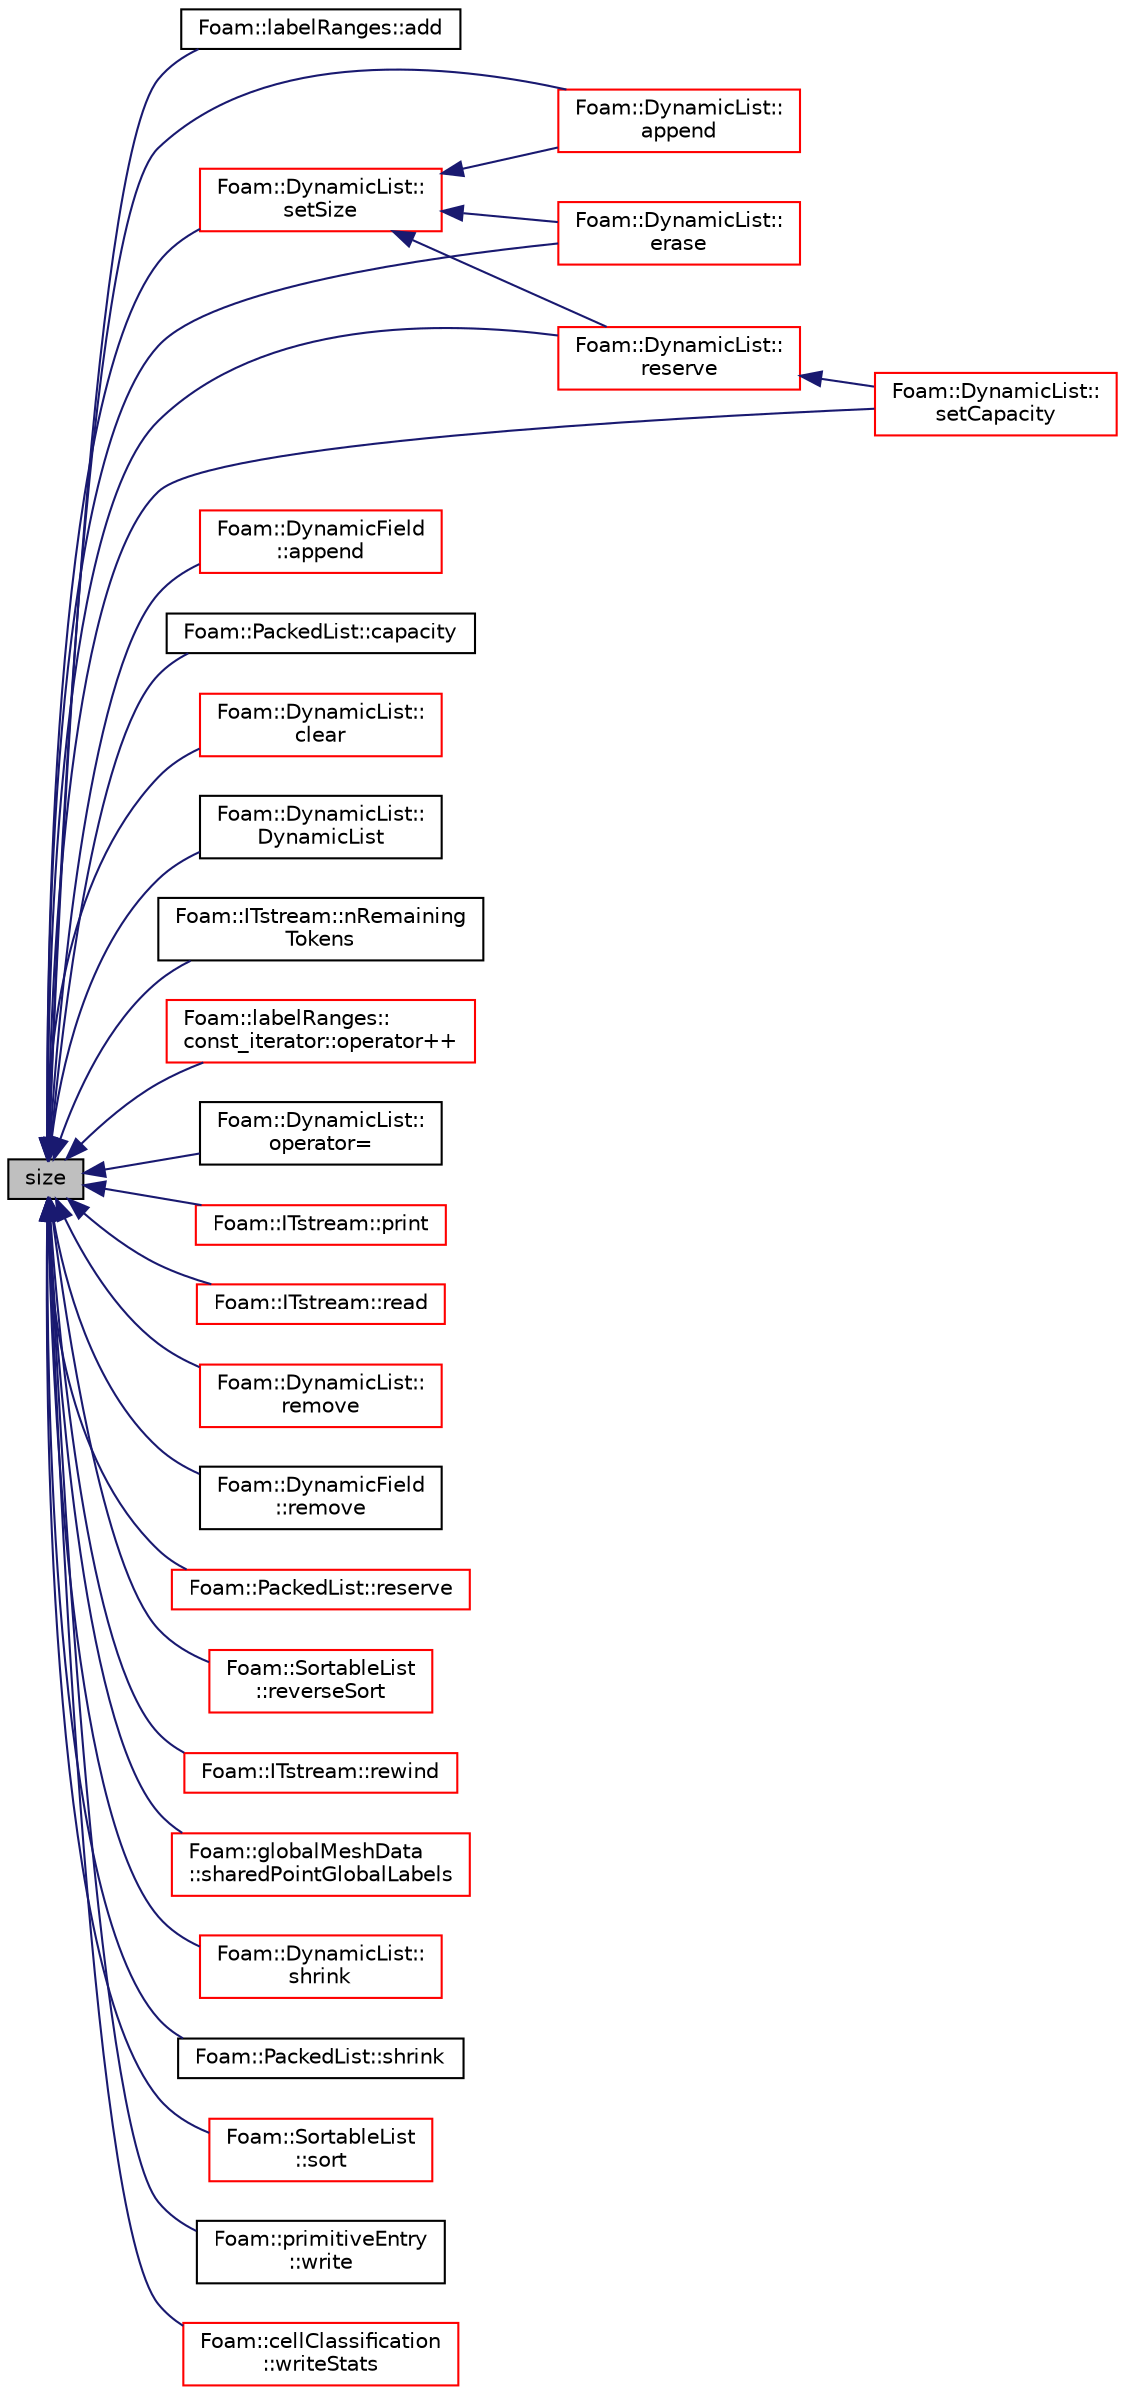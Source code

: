 digraph "size"
{
  bgcolor="transparent";
  edge [fontname="Helvetica",fontsize="10",labelfontname="Helvetica",labelfontsize="10"];
  node [fontname="Helvetica",fontsize="10",shape=record];
  rankdir="LR";
  Node1 [label="size",height=0.2,width=0.4,color="black", fillcolor="grey75", style="filled", fontcolor="black"];
  Node1 -> Node2 [dir="back",color="midnightblue",fontsize="10",style="solid",fontname="Helvetica"];
  Node2 [label="Foam::labelRanges::add",height=0.2,width=0.4,color="black",URL="$a01277.html#a2a9b5231256cea35a9d3851f2d1bb9fc",tooltip="Add the range to the list. "];
  Node1 -> Node3 [dir="back",color="midnightblue",fontsize="10",style="solid",fontname="Helvetica"];
  Node3 [label="Foam::DynamicList::\lappend",height=0.2,width=0.4,color="red",URL="$a00608.html#a7b67b42af715604376ad63a681dee6d8",tooltip="Append an element at the end of the list. "];
  Node1 -> Node4 [dir="back",color="midnightblue",fontsize="10",style="solid",fontname="Helvetica"];
  Node4 [label="Foam::DynamicField\l::append",height=0.2,width=0.4,color="red",URL="$a00601.html#a13502d5ef5b1f4dd51744972bd50c759",tooltip="Append an element at the end of the list. "];
  Node1 -> Node5 [dir="back",color="midnightblue",fontsize="10",style="solid",fontname="Helvetica"];
  Node5 [label="Foam::PackedList::capacity",height=0.2,width=0.4,color="black",URL="$a01795.html#ae1423bc22aed311d9d6a1f64edd40428",tooltip="The number of elements that can be stored before reallocating. "];
  Node1 -> Node6 [dir="back",color="midnightblue",fontsize="10",style="solid",fontname="Helvetica"];
  Node6 [label="Foam::DynamicList::\lclear",height=0.2,width=0.4,color="red",URL="$a00608.html#ac8bb3912a3ce86b15842e79d0b421204",tooltip="Clear the addressed list, i.e. set the size to zero. "];
  Node1 -> Node7 [dir="back",color="midnightblue",fontsize="10",style="solid",fontname="Helvetica"];
  Node7 [label="Foam::DynamicList::\lDynamicList",height=0.2,width=0.4,color="black",URL="$a00608.html#a7f771d45526381092e12b73d6d8ae0c4",tooltip="Construct given size. "];
  Node1 -> Node8 [dir="back",color="midnightblue",fontsize="10",style="solid",fontname="Helvetica"];
  Node8 [label="Foam::DynamicList::\lerase",height=0.2,width=0.4,color="red",URL="$a00608.html#ad2d73cf9ff73f7ecef24ad6e4cc77aae",tooltip="Erase an element, move the remaining elements to fill the gap. "];
  Node1 -> Node9 [dir="back",color="midnightblue",fontsize="10",style="solid",fontname="Helvetica"];
  Node9 [label="Foam::ITstream::nRemaining\lTokens",height=0.2,width=0.4,color="black",URL="$a01232.html#a361347b902fe9b0fd6ca622f0ddb895b",tooltip="Return the number of remaining tokens. "];
  Node1 -> Node10 [dir="back",color="midnightblue",fontsize="10",style="solid",fontname="Helvetica"];
  Node10 [label="Foam::labelRanges::\lconst_iterator::operator++",height=0.2,width=0.4,color="red",URL="$a00348.html#a3be3ab703b1dbf5ae8f95a5e693a2ba9"];
  Node1 -> Node11 [dir="back",color="midnightblue",fontsize="10",style="solid",fontname="Helvetica"];
  Node11 [label="Foam::DynamicList::\loperator=",height=0.2,width=0.4,color="black",URL="$a00608.html#af07f8836d0a98573e7e01be2b17e0f48",tooltip="Assignment from DynamicList. "];
  Node1 -> Node12 [dir="back",color="midnightblue",fontsize="10",style="solid",fontname="Helvetica"];
  Node12 [label="Foam::ITstream::print",height=0.2,width=0.4,color="red",URL="$a01232.html#a396408e517abe1f8cae9d2844a18ad1e",tooltip="Print description of IOstream to Ostream. "];
  Node1 -> Node13 [dir="back",color="midnightblue",fontsize="10",style="solid",fontname="Helvetica"];
  Node13 [label="Foam::ITstream::read",height=0.2,width=0.4,color="red",URL="$a01232.html#a3d4b02e5b143d1a4ba9a5b34f11b4ed1",tooltip="Return next token from stream. "];
  Node1 -> Node14 [dir="back",color="midnightblue",fontsize="10",style="solid",fontname="Helvetica"];
  Node14 [label="Foam::DynamicList::\lremove",height=0.2,width=0.4,color="red",URL="$a00608.html#a11a92c7c8e39f3f023c3bcca1e5297f0",tooltip="Remove and return the top element. "];
  Node1 -> Node15 [dir="back",color="midnightblue",fontsize="10",style="solid",fontname="Helvetica"];
  Node15 [label="Foam::DynamicField\l::remove",height=0.2,width=0.4,color="black",URL="$a00601.html#a11a92c7c8e39f3f023c3bcca1e5297f0",tooltip="Remove and return the top element. "];
  Node1 -> Node16 [dir="back",color="midnightblue",fontsize="10",style="solid",fontname="Helvetica"];
  Node16 [label="Foam::DynamicList::\lreserve",height=0.2,width=0.4,color="red",URL="$a00608.html#a7294bcb6d8983466db362b4acf6e72ec",tooltip="Reserve allocation space for at least this size. "];
  Node16 -> Node17 [dir="back",color="midnightblue",fontsize="10",style="solid",fontname="Helvetica"];
  Node17 [label="Foam::DynamicList::\lsetCapacity",height=0.2,width=0.4,color="red",URL="$a00608.html#a3769bf93f15609625d62b693c566bcd1",tooltip="Alter the size of the underlying storage. "];
  Node1 -> Node18 [dir="back",color="midnightblue",fontsize="10",style="solid",fontname="Helvetica"];
  Node18 [label="Foam::PackedList::reserve",height=0.2,width=0.4,color="red",URL="$a01795.html#a7294bcb6d8983466db362b4acf6e72ec",tooltip="Reserve allocation space for at least this size. "];
  Node1 -> Node19 [dir="back",color="midnightblue",fontsize="10",style="solid",fontname="Helvetica"];
  Node19 [label="Foam::SortableList\l::reverseSort",height=0.2,width=0.4,color="red",URL="$a02460.html#a9ce3c2209a04ed8ea34d7b82ce913219",tooltip="Reverse (stable) sort the list. "];
  Node1 -> Node20 [dir="back",color="midnightblue",fontsize="10",style="solid",fontname="Helvetica"];
  Node20 [label="Foam::ITstream::rewind",height=0.2,width=0.4,color="red",URL="$a01232.html#a05672413dc96a628155fb940ab50362d",tooltip="Rewind and return the stream so that it may be read again. "];
  Node1 -> Node17 [dir="back",color="midnightblue",fontsize="10",style="solid",fontname="Helvetica"];
  Node1 -> Node21 [dir="back",color="midnightblue",fontsize="10",style="solid",fontname="Helvetica"];
  Node21 [label="Foam::DynamicList::\lsetSize",height=0.2,width=0.4,color="red",URL="$a00608.html#aedb985ffeaf1bdbfeccc2a8730405703",tooltip="Alter the addressed list size. "];
  Node21 -> Node3 [dir="back",color="midnightblue",fontsize="10",style="solid",fontname="Helvetica"];
  Node21 -> Node8 [dir="back",color="midnightblue",fontsize="10",style="solid",fontname="Helvetica"];
  Node21 -> Node16 [dir="back",color="midnightblue",fontsize="10",style="solid",fontname="Helvetica"];
  Node1 -> Node22 [dir="back",color="midnightblue",fontsize="10",style="solid",fontname="Helvetica"];
  Node22 [label="Foam::globalMeshData\l::sharedPointGlobalLabels",height=0.2,width=0.4,color="red",URL="$a00942.html#ad792c3d93b64d7531318acf72417f30c",tooltip="Return shared point global labels. Tries to read. "];
  Node1 -> Node23 [dir="back",color="midnightblue",fontsize="10",style="solid",fontname="Helvetica"];
  Node23 [label="Foam::DynamicList::\lshrink",height=0.2,width=0.4,color="red",URL="$a00608.html#a88964e734acd91f096c914d0cc5a6e75",tooltip="Shrink the allocated space to the number of elements used. "];
  Node1 -> Node24 [dir="back",color="midnightblue",fontsize="10",style="solid",fontname="Helvetica"];
  Node24 [label="Foam::PackedList::shrink",height=0.2,width=0.4,color="black",URL="$a01795.html#a14dbce2ca2fb7da194a2bbc0628fdfed",tooltip="Shrink the allocated space to what is actually used. "];
  Node1 -> Node25 [dir="back",color="midnightblue",fontsize="10",style="solid",fontname="Helvetica"];
  Node25 [label="Foam::SortableList\l::sort",height=0.2,width=0.4,color="red",URL="$a02460.html#a47fdc9eea42b6975cdc835bb2e08810e",tooltip="(stable) sort the list (if changed after construction time) "];
  Node1 -> Node26 [dir="back",color="midnightblue",fontsize="10",style="solid",fontname="Helvetica"];
  Node26 [label="Foam::primitiveEntry\l::write",height=0.2,width=0.4,color="black",URL="$a02012.html#aabe3ca6c5535c5216fad0a8da611489e",tooltip="Write, optionally with contents only (no keyword, etc) "];
  Node1 -> Node27 [dir="back",color="midnightblue",fontsize="10",style="solid",fontname="Helvetica"];
  Node27 [label="Foam::cellClassification\l::writeStats",height=0.2,width=0.4,color="red",URL="$a00200.html#a3852b36537f6220c4fc7f55769fc0f13",tooltip="Write statistics on cell types to Ostream. "];
}
